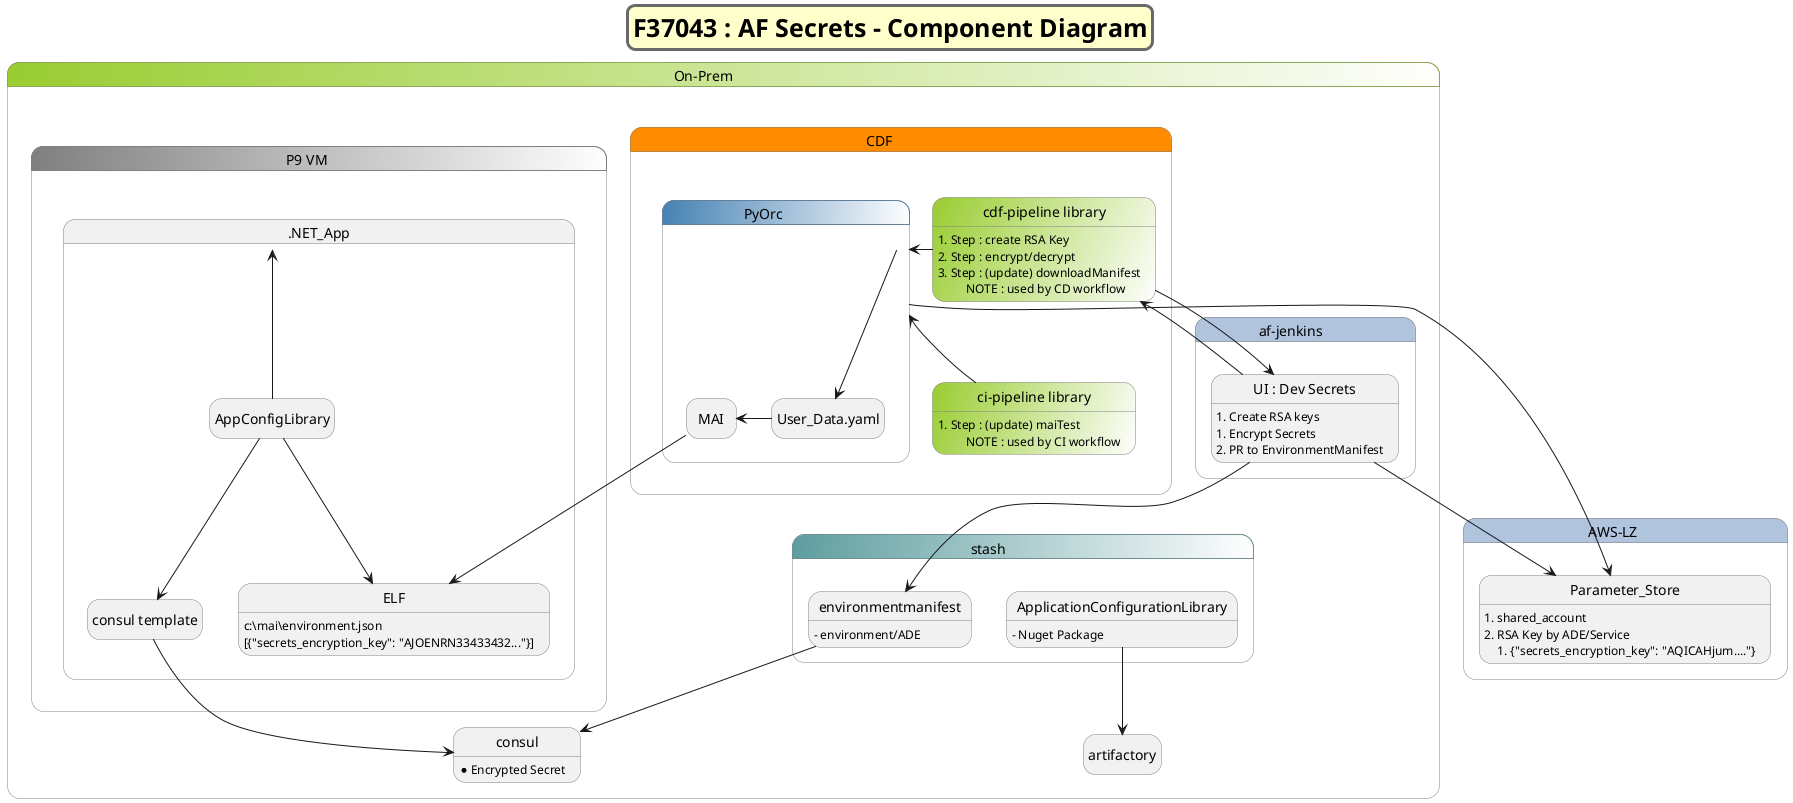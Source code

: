 ' 
' reference       : http://plantuml.com/state-diagram
' skinparam       : http://plantuml.com/skinparam
' common commands : http://plantuml.com/commons
' color codes     : http://plantuml.com/color
' arror direction : http://plantuml.com/component-diagram
' notes           : http://plantuml.com/state-diagram
'--------------------------------------
@startuml
hide empty description
'scale 900 width
'scale max 1024 width

'---- Title Format Settings ----
skinparam titleBorderRoundCorner 15
skinparam titleBorderThickness 3
skinparam titleBorderColor DimGray
skinparam titleBackgroundColor business
skinparam titleFontSize 25

'---- Object Format Settings ----
skinparam state {
  StartColor MediumBlue
  EndColor Red
  BorderColor Gray
  BackgroundColor<<onprem_bkgd>> YellowGreen/White
  BackgroundColor<<cdf-pipeline_bkgd>> YellowGreen/White
  BackgroundColor<<cdf_bkgd>> darkorange
  BackgroundColor<<jenkins_bkgd>> LightSteelBlue
  BackgroundColor<<aws_bkgd>> LightSteelBlue
  BackgroundColor<<manifest_bkgd>> #CadetBlue/White
  BackgroundColor<<P9_bkgd>> #Gray/White
  BackgroundColor<<pyorc_bkgd>> #SteelBlue/White
  'FontName Aapex 

}

title F37043 : AF Secrets - Component Diagram

state "AWS-LZ" as awslz <<aws_bkgd>>  {

    state "Parameter_Store" as ps {
        ps : # shared_account
        ps : # RSA Key by ADE/Service
        ps : ## {"secrets_encryption_key": "AQICAHjum...."}
    }    
}

state "On-Prem" as onprem <<onprem_bkgd>> {
    
    state "CDF" as cdf <<cdf_bkgd>> {
        state "PyOrc" as pyorc <<pyorc_bkgd>> {
            state "User_Data.yaml" as pyo_udata
            state "MAI" as mai

            pyorc --> pyo_udata
            pyo_udata -left-> mai
        }

        state "cdf-pipeline library" as cdflib <<cdf-pipeline_bkgd>> {
            cdflib : # Step : create RSA Key
            cdflib : # Step : encrypt/decrypt
            cdflib : # Step : (update) downloadManifest
            cdflib : \t NOTE : used by CD workflow
        }

        state "ci-pipeline library" as cilib <<cdf-pipeline_bkgd>> {
            cilib : # Step : (update) maiTest
            cilib : \t NOTE : used by CI workflow
        }
    }
    
    state "af-jenkins" as afjenkins <<jenkins_bkgd>> {

        state "UI : Dev Secrets" as uidev {
            uidev : 1. Create RSA keys
            uidev : 1. Encrypt Secrets
            uidev : 2. PR to EnvironmentManifest
        }
    }
    
    state "stash" as stsh <<manifest_bkgd>> {
        state "ApplicationConfigurationLibrary" as ACL_stsh{
            ACL_stsh : - Nuget Package
        }
        state "environmentmanifest" as envmfst_stsh
            envmfst_stsh :  - environment/ADE
    }

    state "consul" as consul
        consul : * Encrypted Secret

    state "artifactory" as artifact

    state "P9 VM" as p9 <<P9_bkgd>> {
        state ".NET_App" as net{
            state "consul template" as contemp
            state "AppConfigLibrary" as ACL_nuget
            state "ELF" as priv_key
                priv_key: c:\mai\environment.json
                priv_key: [{"secrets_encryption_key": "AJOENRN33433432..."}]

            ACL_nuget --> contemp
            ACL_nuget --> priv_key
            ACL_nuget -up-> net
        }
    }

    contemp --> consul
    uidev --> envmfst_stsh
    envmfst_stsh --> consul
    ACL_stsh --> artifact
    mai --> priv_key
    cdflib --> uidev
    uidev --> cdflib
    cdflib -right-> pyorc
    cilib -up-> pyorc
}

uidev --> ps
pyorc --> ps

@enduml
